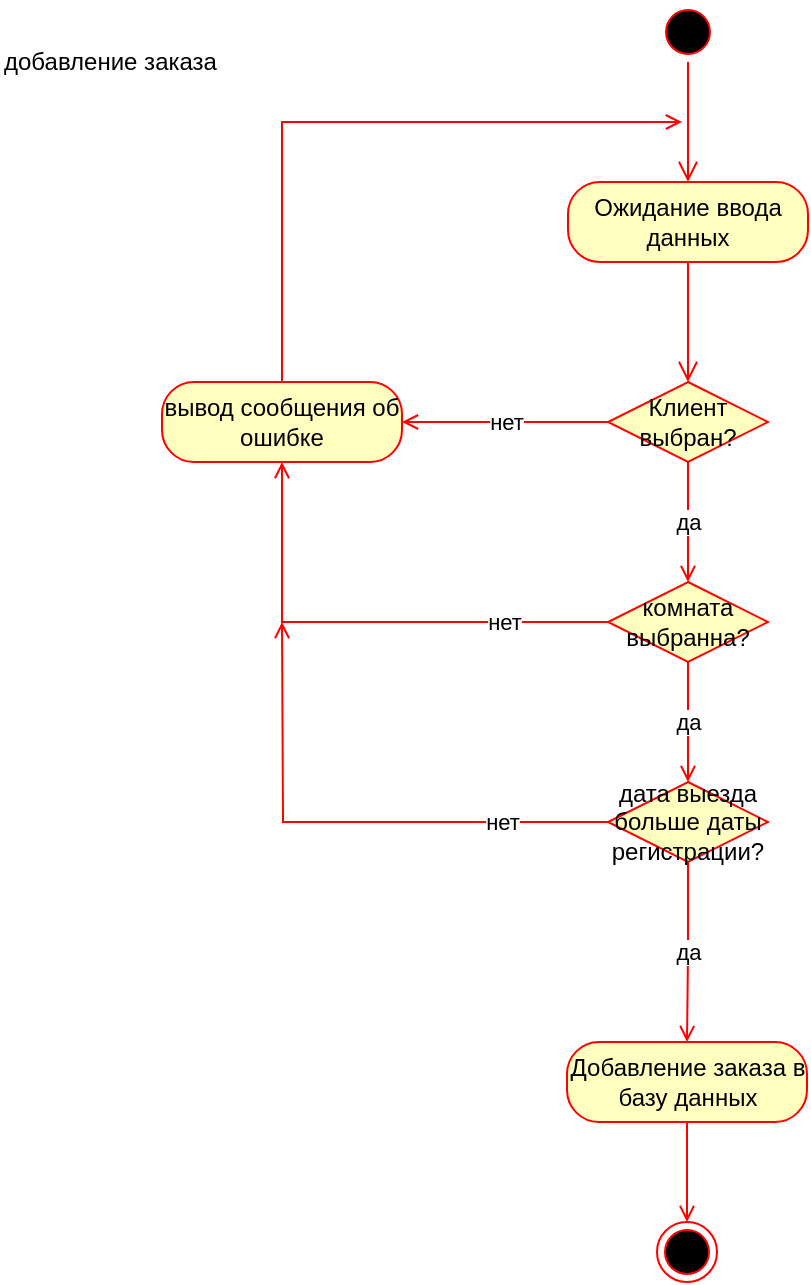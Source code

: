 <mxfile version="10.7.5" type="device"><diagram id="o2DS5A8-GOfcPDjCWwex" name="Page-1"><mxGraphModel dx="1245" dy="739" grid="1" gridSize="10" guides="1" tooltips="1" connect="1" arrows="1" fold="1" page="1" pageScale="1" pageWidth="827" pageHeight="1169" math="0" shadow="0"><root><mxCell id="0"/><mxCell id="1" parent="0"/><mxCell id="pqHyYx4g7eImqD1ERdB4-1" value="" style="ellipse;html=1;shape=startState;fillColor=#000000;strokeColor=#ff0000;" vertex="1" parent="1"><mxGeometry x="398" y="10" width="30" height="30" as="geometry"/></mxCell><mxCell id="pqHyYx4g7eImqD1ERdB4-2" value="" style="edgeStyle=orthogonalEdgeStyle;html=1;verticalAlign=bottom;endArrow=open;endSize=8;strokeColor=#ff0000;entryX=0.5;entryY=0;entryDx=0;entryDy=0;" edge="1" source="pqHyYx4g7eImqD1ERdB4-1" parent="1" target="pqHyYx4g7eImqD1ERdB4-3"><mxGeometry relative="1" as="geometry"><mxPoint x="450" y="90" as="targetPoint"/></mxGeometry></mxCell><mxCell id="pqHyYx4g7eImqD1ERdB4-3" value="Ожидание ввода данных" style="rounded=1;whiteSpace=wrap;html=1;arcSize=40;fontColor=#000000;fillColor=#ffffc0;strokeColor=#ff0000;" vertex="1" parent="1"><mxGeometry x="353" y="100" width="120" height="40" as="geometry"/></mxCell><mxCell id="pqHyYx4g7eImqD1ERdB4-4" value="" style="edgeStyle=orthogonalEdgeStyle;html=1;verticalAlign=bottom;endArrow=open;endSize=8;strokeColor=#ff0000;entryX=0.5;entryY=0;entryDx=0;entryDy=0;" edge="1" source="pqHyYx4g7eImqD1ERdB4-3" parent="1" target="pqHyYx4g7eImqD1ERdB4-6"><mxGeometry relative="1" as="geometry"><mxPoint x="413" y="200" as="targetPoint"/><Array as="points"/></mxGeometry></mxCell><mxCell id="pqHyYx4g7eImqD1ERdB4-5" value="добавление заказа" style="text;html=1;resizable=0;points=[];autosize=1;align=left;verticalAlign=top;spacingTop=-4;" vertex="1" parent="1"><mxGeometry x="69" y="30" width="120" height="20" as="geometry"/></mxCell><mxCell id="pqHyYx4g7eImqD1ERdB4-12" value="нет" style="edgeStyle=orthogonalEdgeStyle;rounded=0;orthogonalLoop=1;jettySize=auto;html=1;exitX=0;exitY=0.5;exitDx=0;exitDy=0;entryX=1;entryY=0.5;entryDx=0;entryDy=0;fillColor=#f8cecc;strokeColor=#FF0000;endArrow=open;endFill=0;" edge="1" parent="1" source="pqHyYx4g7eImqD1ERdB4-6" target="pqHyYx4g7eImqD1ERdB4-10"><mxGeometry relative="1" as="geometry"/></mxCell><mxCell id="pqHyYx4g7eImqD1ERdB4-16" value="да" style="edgeStyle=orthogonalEdgeStyle;rounded=0;orthogonalLoop=1;jettySize=auto;html=1;exitX=0.5;exitY=1;exitDx=0;exitDy=0;entryX=0.5;entryY=0;entryDx=0;entryDy=0;endArrow=open;endFill=0;strokeColor=#FF0000;" edge="1" parent="1" source="pqHyYx4g7eImqD1ERdB4-6" target="pqHyYx4g7eImqD1ERdB4-14"><mxGeometry relative="1" as="geometry"/></mxCell><mxCell id="pqHyYx4g7eImqD1ERdB4-6" value="Клиент выбран?" style="rhombus;whiteSpace=wrap;html=1;fillColor=#ffffc0;strokeColor=#ff0000;" vertex="1" parent="1"><mxGeometry x="373" y="200" width="80" height="40" as="geometry"/></mxCell><mxCell id="pqHyYx4g7eImqD1ERdB4-13" style="edgeStyle=orthogonalEdgeStyle;rounded=0;orthogonalLoop=1;jettySize=auto;html=1;exitX=0.5;exitY=0;exitDx=0;exitDy=0;endArrow=open;endFill=0;strokeColor=#FF0000;" edge="1" parent="1" source="pqHyYx4g7eImqD1ERdB4-10"><mxGeometry relative="1" as="geometry"><mxPoint x="410" y="70" as="targetPoint"/><Array as="points"><mxPoint x="210" y="70"/></Array></mxGeometry></mxCell><mxCell id="pqHyYx4g7eImqD1ERdB4-10" value="вывод сообщения об ошибке" style="rounded=1;whiteSpace=wrap;html=1;arcSize=40;fontColor=#000000;fillColor=#ffffc0;strokeColor=#ff0000;" vertex="1" parent="1"><mxGeometry x="150" y="200" width="120" height="40" as="geometry"/></mxCell><mxCell id="pqHyYx4g7eImqD1ERdB4-15" value="нет" style="edgeStyle=orthogonalEdgeStyle;rounded=0;orthogonalLoop=1;jettySize=auto;html=1;exitX=0;exitY=0.5;exitDx=0;exitDy=0;entryX=0.5;entryY=1;entryDx=0;entryDy=0;endArrow=open;endFill=0;strokeColor=#FF0000;" edge="1" parent="1" source="pqHyYx4g7eImqD1ERdB4-14" target="pqHyYx4g7eImqD1ERdB4-10"><mxGeometry x="-0.566" relative="1" as="geometry"><mxPoint as="offset"/></mxGeometry></mxCell><mxCell id="pqHyYx4g7eImqD1ERdB4-19" value="да" style="edgeStyle=orthogonalEdgeStyle;rounded=0;orthogonalLoop=1;jettySize=auto;html=1;exitX=0.5;exitY=1;exitDx=0;exitDy=0;entryX=0.5;entryY=0;entryDx=0;entryDy=0;endArrow=open;endFill=0;strokeColor=#FF0000;" edge="1" parent="1" source="pqHyYx4g7eImqD1ERdB4-14" target="pqHyYx4g7eImqD1ERdB4-17"><mxGeometry relative="1" as="geometry"/></mxCell><mxCell id="pqHyYx4g7eImqD1ERdB4-14" value="комната выбранна?" style="rhombus;whiteSpace=wrap;html=1;fillColor=#ffffc0;strokeColor=#ff0000;" vertex="1" parent="1"><mxGeometry x="373" y="300" width="80" height="40" as="geometry"/></mxCell><mxCell id="pqHyYx4g7eImqD1ERdB4-18" value="нет" style="edgeStyle=orthogonalEdgeStyle;rounded=0;orthogonalLoop=1;jettySize=auto;html=1;exitX=0;exitY=0.5;exitDx=0;exitDy=0;endArrow=open;endFill=0;strokeColor=#FF0000;" edge="1" parent="1" source="pqHyYx4g7eImqD1ERdB4-17"><mxGeometry x="-0.598" relative="1" as="geometry"><mxPoint x="210" y="320" as="targetPoint"/><mxPoint as="offset"/></mxGeometry></mxCell><mxCell id="pqHyYx4g7eImqD1ERdB4-22" value="да" style="edgeStyle=orthogonalEdgeStyle;rounded=0;orthogonalLoop=1;jettySize=auto;html=1;exitX=0.5;exitY=1;exitDx=0;exitDy=0;entryX=0.5;entryY=0;entryDx=0;entryDy=0;endArrow=open;endFill=0;strokeColor=#FF0000;" edge="1" parent="1" source="pqHyYx4g7eImqD1ERdB4-17" target="pqHyYx4g7eImqD1ERdB4-20"><mxGeometry relative="1" as="geometry"/></mxCell><mxCell id="pqHyYx4g7eImqD1ERdB4-17" value="дата выезда больше даты регистрации?" style="rhombus;whiteSpace=wrap;html=1;fillColor=#ffffc0;strokeColor=#ff0000;" vertex="1" parent="1"><mxGeometry x="373" y="400" width="80" height="40" as="geometry"/></mxCell><mxCell id="pqHyYx4g7eImqD1ERdB4-24" style="edgeStyle=orthogonalEdgeStyle;rounded=0;orthogonalLoop=1;jettySize=auto;html=1;exitX=0.5;exitY=1;exitDx=0;exitDy=0;entryX=0.5;entryY=0;entryDx=0;entryDy=0;endArrow=open;endFill=0;strokeColor=#FF0000;" edge="1" parent="1" source="pqHyYx4g7eImqD1ERdB4-20" target="pqHyYx4g7eImqD1ERdB4-23"><mxGeometry relative="1" as="geometry"/></mxCell><mxCell id="pqHyYx4g7eImqD1ERdB4-20" value="Добавление заказа в базу данных" style="rounded=1;whiteSpace=wrap;html=1;arcSize=40;fontColor=#000000;fillColor=#ffffc0;strokeColor=#ff0000;" vertex="1" parent="1"><mxGeometry x="352.5" y="530" width="120" height="40" as="geometry"/></mxCell><mxCell id="pqHyYx4g7eImqD1ERdB4-23" value="" style="ellipse;html=1;shape=endState;fillColor=#000000;strokeColor=#ff0000;" vertex="1" parent="1"><mxGeometry x="397.5" y="620" width="30" height="30" as="geometry"/></mxCell></root></mxGraphModel></diagram></mxfile>